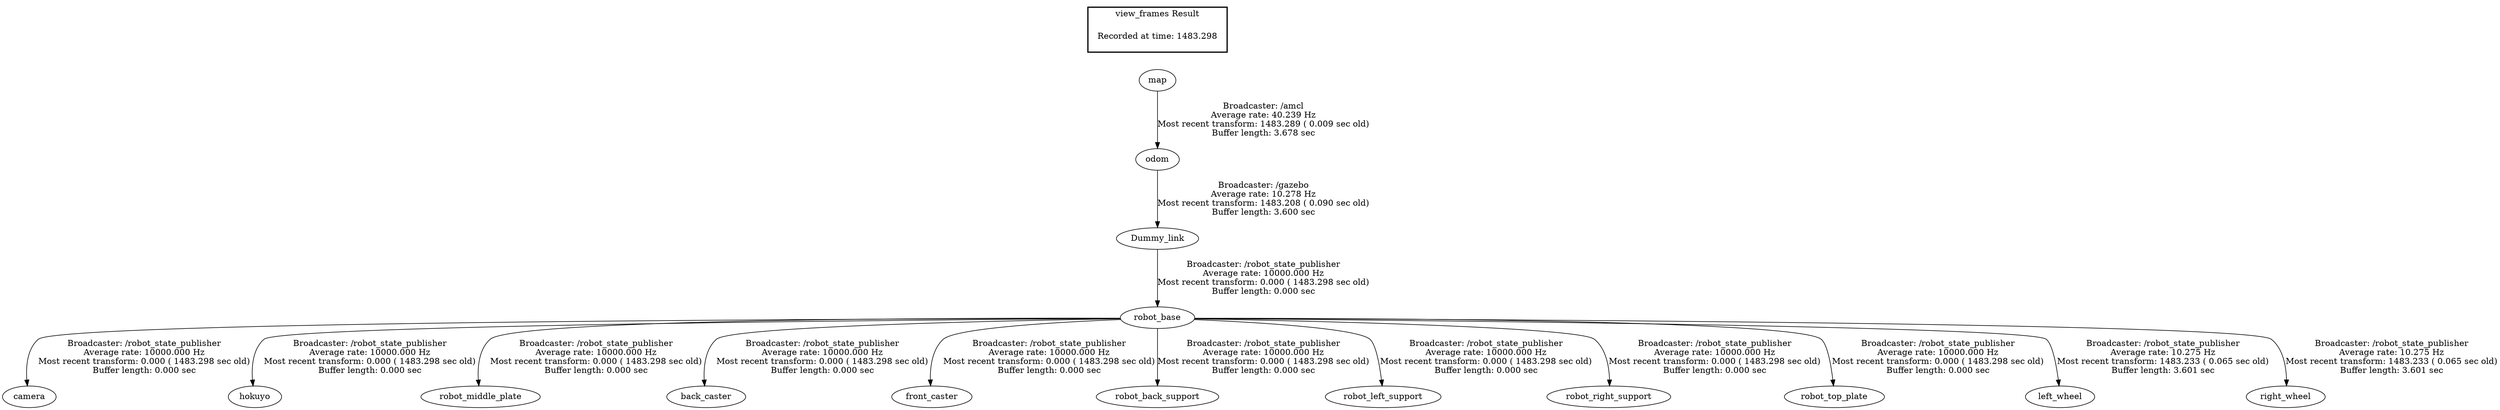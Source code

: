 digraph G {
"Dummy_link" -> "robot_base"[label="Broadcaster: /robot_state_publisher\nAverage rate: 10000.000 Hz\nMost recent transform: 0.000 ( 1483.298 sec old)\nBuffer length: 0.000 sec\n"];
"odom" -> "Dummy_link"[label="Broadcaster: /gazebo\nAverage rate: 10.278 Hz\nMost recent transform: 1483.208 ( 0.090 sec old)\nBuffer length: 3.600 sec\n"];
"robot_base" -> "camera"[label="Broadcaster: /robot_state_publisher\nAverage rate: 10000.000 Hz\nMost recent transform: 0.000 ( 1483.298 sec old)\nBuffer length: 0.000 sec\n"];
"robot_base" -> "hokuyo"[label="Broadcaster: /robot_state_publisher\nAverage rate: 10000.000 Hz\nMost recent transform: 0.000 ( 1483.298 sec old)\nBuffer length: 0.000 sec\n"];
"robot_base" -> "robot_middle_plate"[label="Broadcaster: /robot_state_publisher\nAverage rate: 10000.000 Hz\nMost recent transform: 0.000 ( 1483.298 sec old)\nBuffer length: 0.000 sec\n"];
"robot_base" -> "back_caster"[label="Broadcaster: /robot_state_publisher\nAverage rate: 10000.000 Hz\nMost recent transform: 0.000 ( 1483.298 sec old)\nBuffer length: 0.000 sec\n"];
"robot_base" -> "front_caster"[label="Broadcaster: /robot_state_publisher\nAverage rate: 10000.000 Hz\nMost recent transform: 0.000 ( 1483.298 sec old)\nBuffer length: 0.000 sec\n"];
"robot_base" -> "robot_back_support"[label="Broadcaster: /robot_state_publisher\nAverage rate: 10000.000 Hz\nMost recent transform: 0.000 ( 1483.298 sec old)\nBuffer length: 0.000 sec\n"];
"robot_base" -> "robot_left_support"[label="Broadcaster: /robot_state_publisher\nAverage rate: 10000.000 Hz\nMost recent transform: 0.000 ( 1483.298 sec old)\nBuffer length: 0.000 sec\n"];
"robot_base" -> "robot_right_support"[label="Broadcaster: /robot_state_publisher\nAverage rate: 10000.000 Hz\nMost recent transform: 0.000 ( 1483.298 sec old)\nBuffer length: 0.000 sec\n"];
"robot_base" -> "robot_top_plate"[label="Broadcaster: /robot_state_publisher\nAverage rate: 10000.000 Hz\nMost recent transform: 0.000 ( 1483.298 sec old)\nBuffer length: 0.000 sec\n"];
"map" -> "odom"[label="Broadcaster: /amcl\nAverage rate: 40.239 Hz\nMost recent transform: 1483.289 ( 0.009 sec old)\nBuffer length: 3.678 sec\n"];
"robot_base" -> "left_wheel"[label="Broadcaster: /robot_state_publisher\nAverage rate: 10.275 Hz\nMost recent transform: 1483.233 ( 0.065 sec old)\nBuffer length: 3.601 sec\n"];
"robot_base" -> "right_wheel"[label="Broadcaster: /robot_state_publisher\nAverage rate: 10.275 Hz\nMost recent transform: 1483.233 ( 0.065 sec old)\nBuffer length: 3.601 sec\n"];
edge [style=invis];
 subgraph cluster_legend { style=bold; color=black; label ="view_frames Result";
"Recorded at time: 1483.298"[ shape=plaintext ] ;
 }->"map";
}